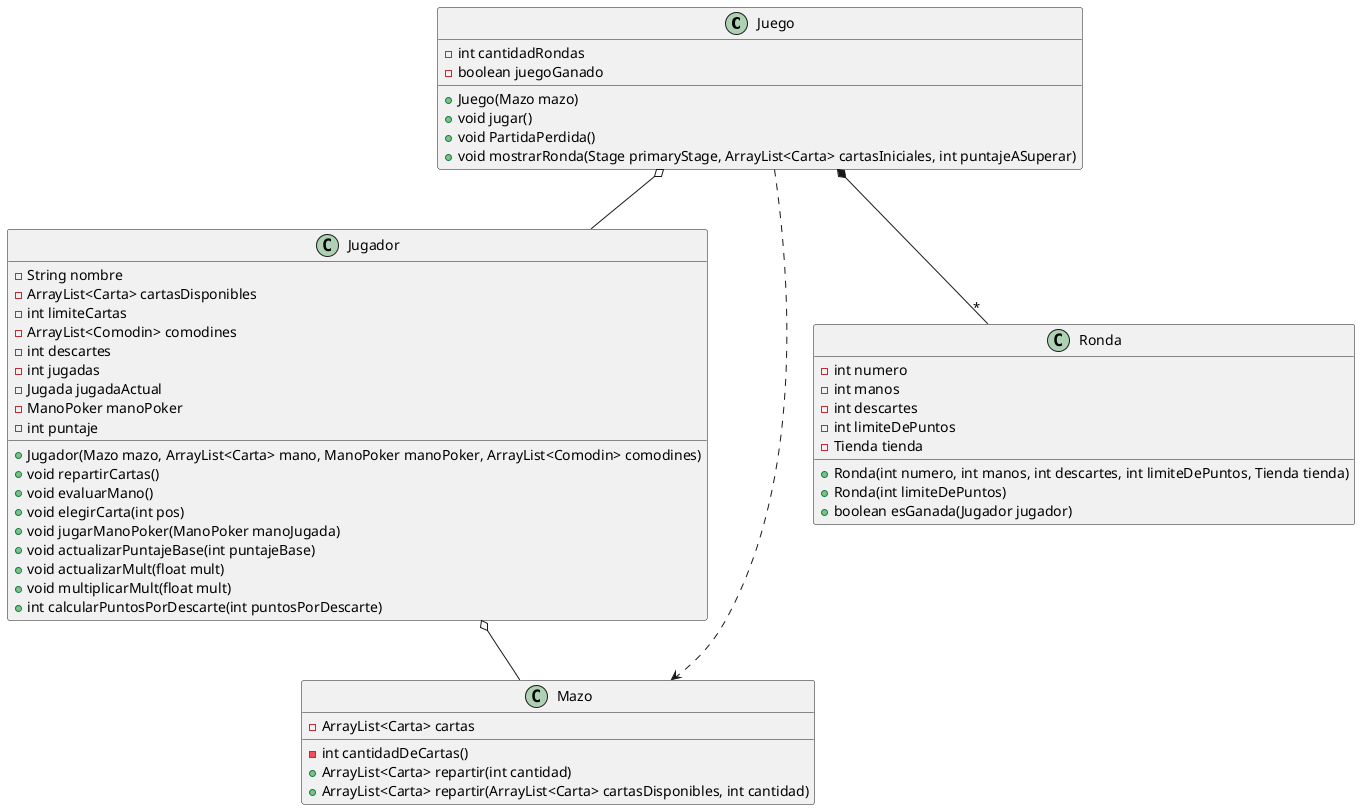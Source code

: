 @startuml

class Juego {
    - int cantidadRondas
    - boolean juegoGanado
    + Juego(Mazo mazo)
    + void jugar()
    + void PartidaPerdida()
    + void mostrarRonda(Stage primaryStage, ArrayList<Carta> cartasIniciales, int puntajeASuperar)
}

class Jugador {
    - String nombre
    - ArrayList<Carta> cartasDisponibles
    - int limiteCartas
    - ArrayList<Comodin> comodines
    - int descartes
    - int jugadas
    - Jugada jugadaActual
    - ManoPoker manoPoker
    - int puntaje
    + Jugador(Mazo mazo, ArrayList<Carta> mano, ManoPoker manoPoker, ArrayList<Comodin> comodines)
    + void repartirCartas()
    + void evaluarMano()
    + void elegirCarta(int pos)
    + void jugarManoPoker(ManoPoker manoJugada)
    + void actualizarPuntajeBase(int puntajeBase)
    + void actualizarMult(float mult)
    + void multiplicarMult(float mult)
    + int calcularPuntosPorDescarte(int puntosPorDescarte)
}

class Mazo {
    - ArrayList<Carta> cartas
    - int cantidadDeCartas()
    + ArrayList<Carta> repartir(int cantidad)
    + ArrayList<Carta> repartir(ArrayList<Carta> cartasDisponibles, int cantidad)
}

class Ronda {
    - int numero
    - int manos
    - int descartes
    - int limiteDePuntos
    - Tienda tienda
    + Ronda(int numero, int manos, int descartes, int limiteDePuntos, Tienda tienda)
    + Ronda(int limiteDePuntos)
    + boolean esGanada(Jugador jugador)
}


Juego o-- Jugador
Jugador o-- Mazo
Juego *-- "  *"Ronda
Juego ..> Mazo

@enduml
